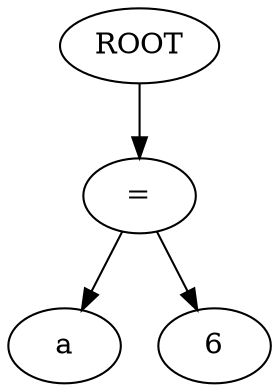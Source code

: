 strict digraph G{
l11[label = "="]
"ROOT"->"l11"
l1131[label = "a"]
l11311[label = "6"]
"l11"->l1131
"l11"->l11311
}
